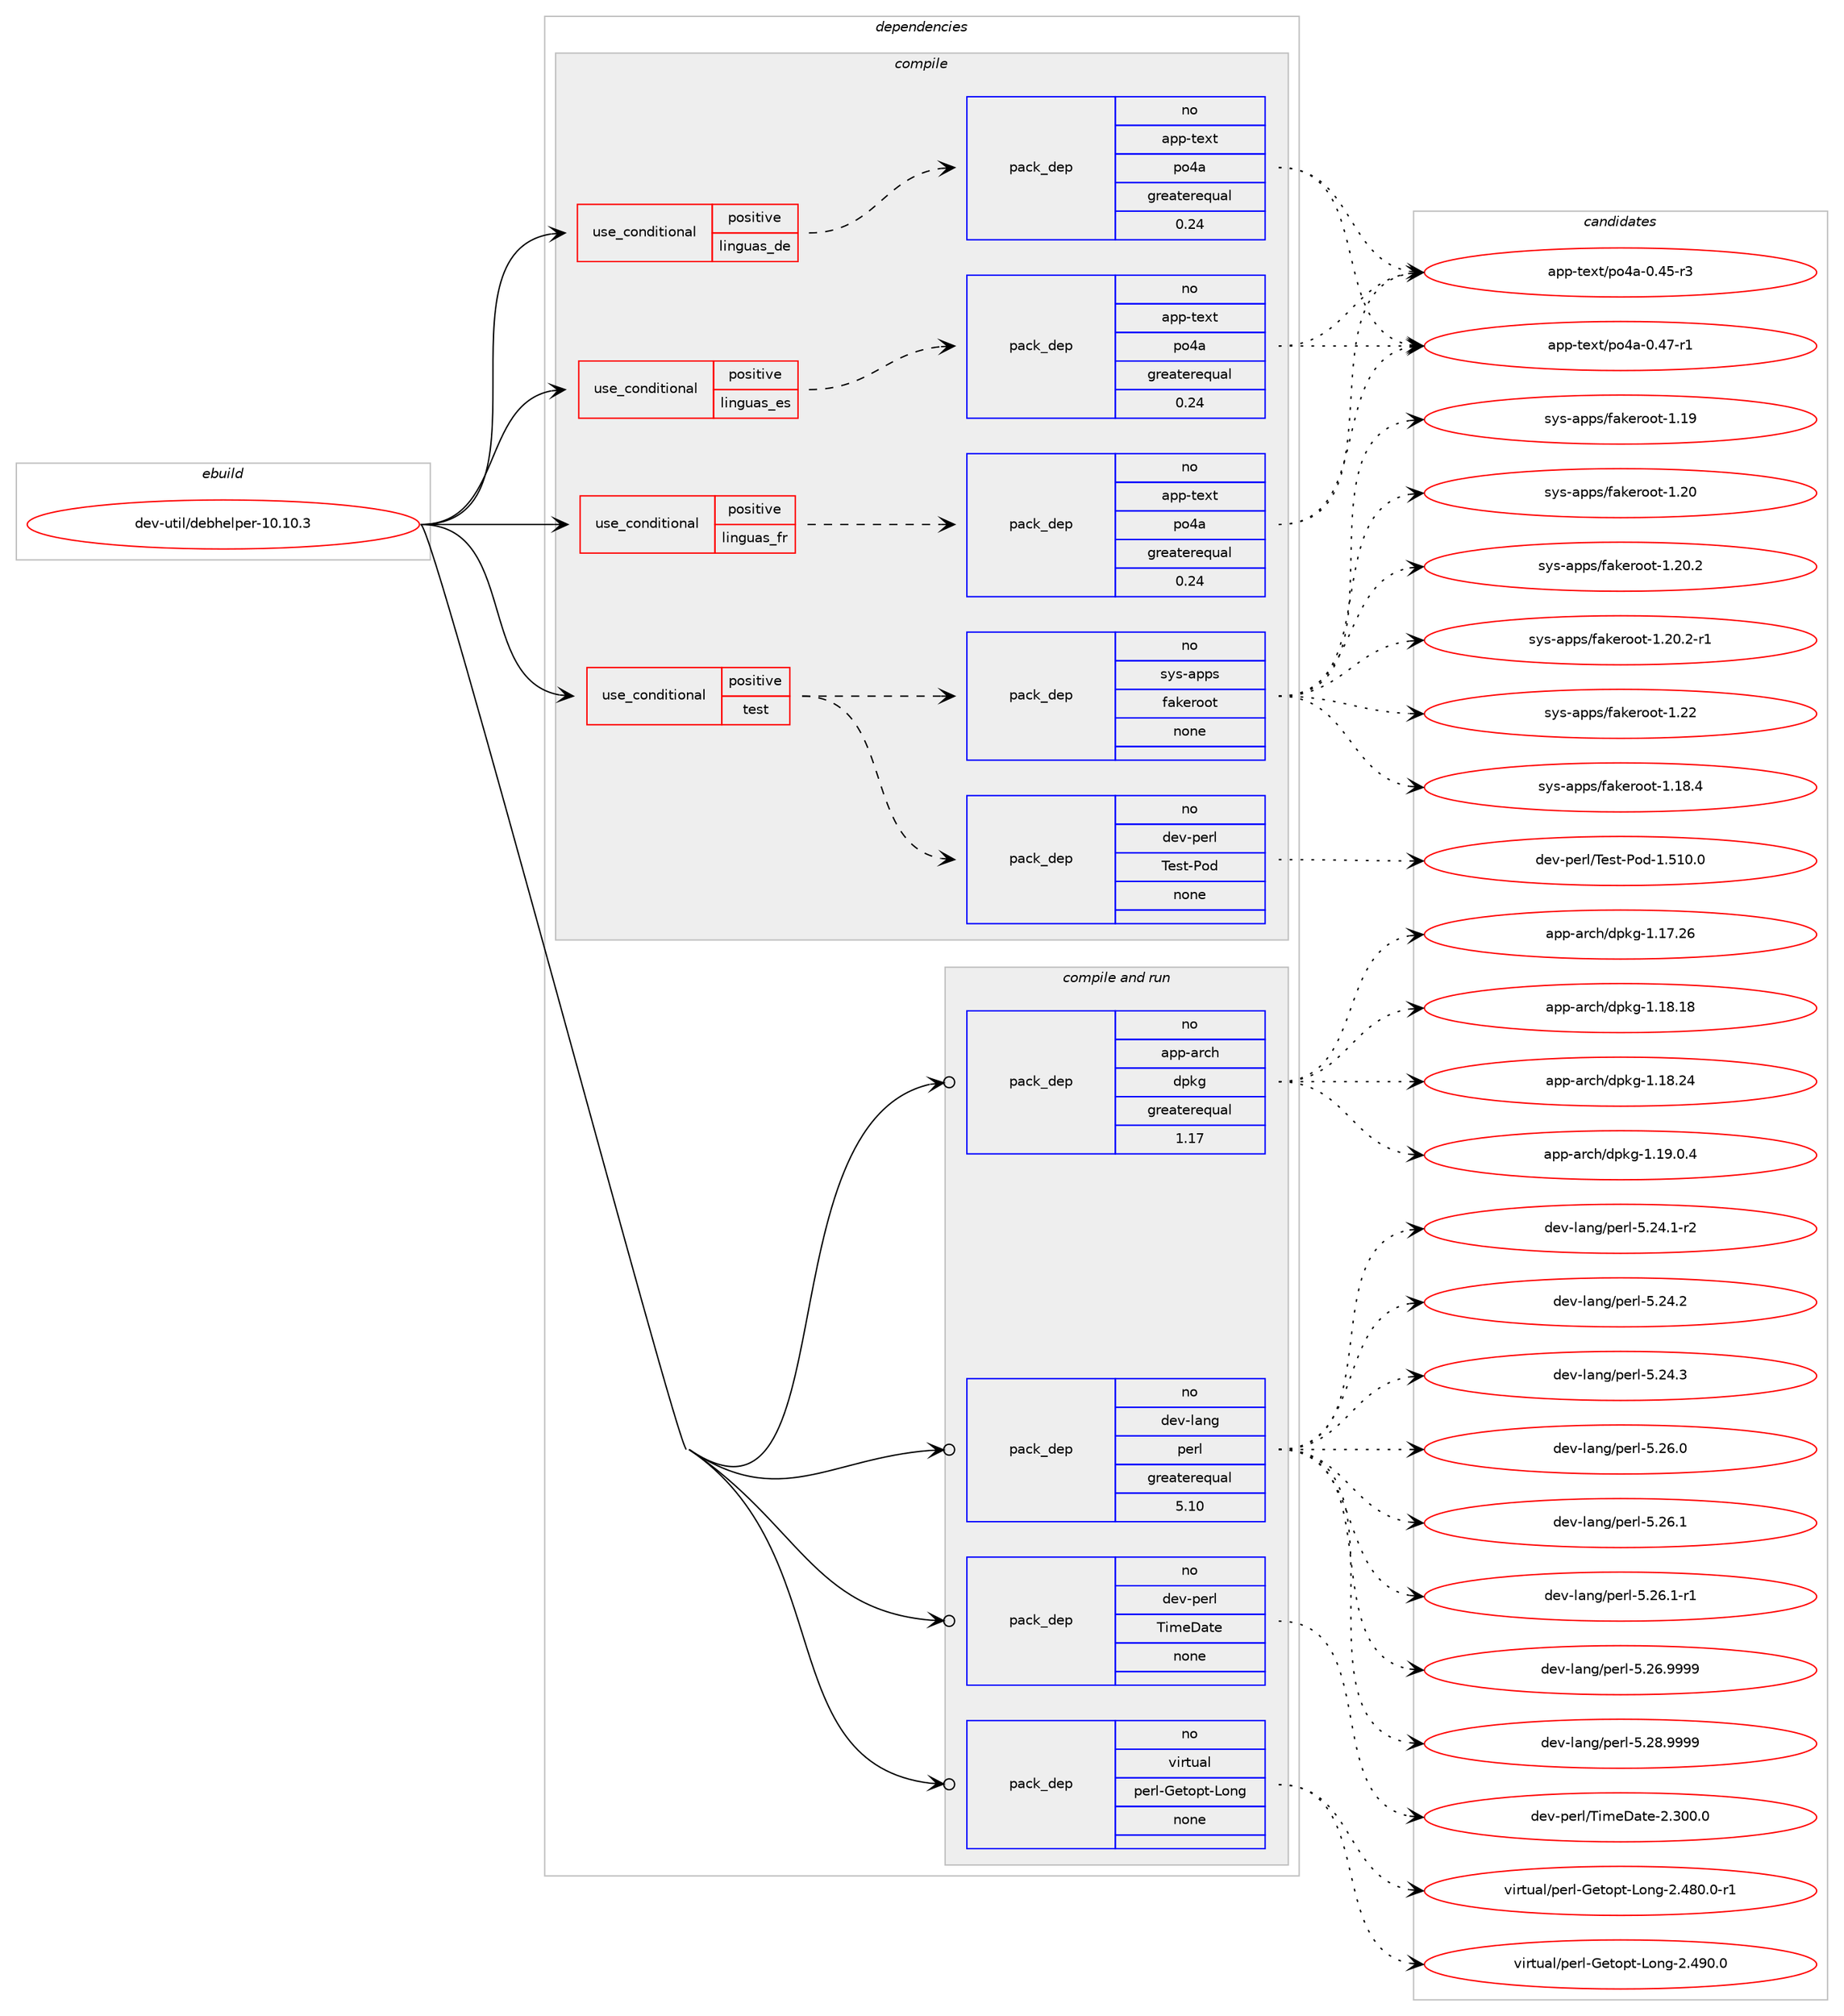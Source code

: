 digraph prolog {

# *************
# Graph options
# *************

newrank=true;
concentrate=true;
compound=true;
graph [rankdir=LR,fontname=Helvetica,fontsize=10,ranksep=1.5];#, ranksep=2.5, nodesep=0.2];
edge  [arrowhead=vee];
node  [fontname=Helvetica,fontsize=10];

# **********
# The ebuild
# **********

subgraph cluster_leftcol {
color=gray;
rank=same;
label=<<i>ebuild</i>>;
id [label="dev-util/debhelper-10.10.3", color=red, width=4, href="../dev-util/debhelper-10.10.3.svg"];
}

# ****************
# The dependencies
# ****************

subgraph cluster_midcol {
color=gray;
label=<<i>dependencies</i>>;
subgraph cluster_compile {
fillcolor="#eeeeee";
style=filled;
label=<<i>compile</i>>;
subgraph cond77965 {
dependency284581 [label=<<TABLE BORDER="0" CELLBORDER="1" CELLSPACING="0" CELLPADDING="4"><TR><TD ROWSPAN="3" CELLPADDING="10">use_conditional</TD></TR><TR><TD>positive</TD></TR><TR><TD>linguas_de</TD></TR></TABLE>>, shape=none, color=red];
subgraph pack202395 {
dependency284582 [label=<<TABLE BORDER="0" CELLBORDER="1" CELLSPACING="0" CELLPADDING="4" WIDTH="220"><TR><TD ROWSPAN="6" CELLPADDING="30">pack_dep</TD></TR><TR><TD WIDTH="110">no</TD></TR><TR><TD>app-text</TD></TR><TR><TD>po4a</TD></TR><TR><TD>greaterequal</TD></TR><TR><TD>0.24</TD></TR></TABLE>>, shape=none, color=blue];
}
dependency284581:e -> dependency284582:w [weight=20,style="dashed",arrowhead="vee"];
}
id:e -> dependency284581:w [weight=20,style="solid",arrowhead="vee"];
subgraph cond77966 {
dependency284583 [label=<<TABLE BORDER="0" CELLBORDER="1" CELLSPACING="0" CELLPADDING="4"><TR><TD ROWSPAN="3" CELLPADDING="10">use_conditional</TD></TR><TR><TD>positive</TD></TR><TR><TD>linguas_es</TD></TR></TABLE>>, shape=none, color=red];
subgraph pack202396 {
dependency284584 [label=<<TABLE BORDER="0" CELLBORDER="1" CELLSPACING="0" CELLPADDING="4" WIDTH="220"><TR><TD ROWSPAN="6" CELLPADDING="30">pack_dep</TD></TR><TR><TD WIDTH="110">no</TD></TR><TR><TD>app-text</TD></TR><TR><TD>po4a</TD></TR><TR><TD>greaterequal</TD></TR><TR><TD>0.24</TD></TR></TABLE>>, shape=none, color=blue];
}
dependency284583:e -> dependency284584:w [weight=20,style="dashed",arrowhead="vee"];
}
id:e -> dependency284583:w [weight=20,style="solid",arrowhead="vee"];
subgraph cond77967 {
dependency284585 [label=<<TABLE BORDER="0" CELLBORDER="1" CELLSPACING="0" CELLPADDING="4"><TR><TD ROWSPAN="3" CELLPADDING="10">use_conditional</TD></TR><TR><TD>positive</TD></TR><TR><TD>linguas_fr</TD></TR></TABLE>>, shape=none, color=red];
subgraph pack202397 {
dependency284586 [label=<<TABLE BORDER="0" CELLBORDER="1" CELLSPACING="0" CELLPADDING="4" WIDTH="220"><TR><TD ROWSPAN="6" CELLPADDING="30">pack_dep</TD></TR><TR><TD WIDTH="110">no</TD></TR><TR><TD>app-text</TD></TR><TR><TD>po4a</TD></TR><TR><TD>greaterequal</TD></TR><TR><TD>0.24</TD></TR></TABLE>>, shape=none, color=blue];
}
dependency284585:e -> dependency284586:w [weight=20,style="dashed",arrowhead="vee"];
}
id:e -> dependency284585:w [weight=20,style="solid",arrowhead="vee"];
subgraph cond77968 {
dependency284587 [label=<<TABLE BORDER="0" CELLBORDER="1" CELLSPACING="0" CELLPADDING="4"><TR><TD ROWSPAN="3" CELLPADDING="10">use_conditional</TD></TR><TR><TD>positive</TD></TR><TR><TD>test</TD></TR></TABLE>>, shape=none, color=red];
subgraph pack202398 {
dependency284588 [label=<<TABLE BORDER="0" CELLBORDER="1" CELLSPACING="0" CELLPADDING="4" WIDTH="220"><TR><TD ROWSPAN="6" CELLPADDING="30">pack_dep</TD></TR><TR><TD WIDTH="110">no</TD></TR><TR><TD>dev-perl</TD></TR><TR><TD>Test-Pod</TD></TR><TR><TD>none</TD></TR><TR><TD></TD></TR></TABLE>>, shape=none, color=blue];
}
dependency284587:e -> dependency284588:w [weight=20,style="dashed",arrowhead="vee"];
subgraph pack202399 {
dependency284589 [label=<<TABLE BORDER="0" CELLBORDER="1" CELLSPACING="0" CELLPADDING="4" WIDTH="220"><TR><TD ROWSPAN="6" CELLPADDING="30">pack_dep</TD></TR><TR><TD WIDTH="110">no</TD></TR><TR><TD>sys-apps</TD></TR><TR><TD>fakeroot</TD></TR><TR><TD>none</TD></TR><TR><TD></TD></TR></TABLE>>, shape=none, color=blue];
}
dependency284587:e -> dependency284589:w [weight=20,style="dashed",arrowhead="vee"];
}
id:e -> dependency284587:w [weight=20,style="solid",arrowhead="vee"];
}
subgraph cluster_compileandrun {
fillcolor="#eeeeee";
style=filled;
label=<<i>compile and run</i>>;
subgraph pack202400 {
dependency284590 [label=<<TABLE BORDER="0" CELLBORDER="1" CELLSPACING="0" CELLPADDING="4" WIDTH="220"><TR><TD ROWSPAN="6" CELLPADDING="30">pack_dep</TD></TR><TR><TD WIDTH="110">no</TD></TR><TR><TD>app-arch</TD></TR><TR><TD>dpkg</TD></TR><TR><TD>greaterequal</TD></TR><TR><TD>1.17</TD></TR></TABLE>>, shape=none, color=blue];
}
id:e -> dependency284590:w [weight=20,style="solid",arrowhead="odotvee"];
subgraph pack202401 {
dependency284591 [label=<<TABLE BORDER="0" CELLBORDER="1" CELLSPACING="0" CELLPADDING="4" WIDTH="220"><TR><TD ROWSPAN="6" CELLPADDING="30">pack_dep</TD></TR><TR><TD WIDTH="110">no</TD></TR><TR><TD>dev-lang</TD></TR><TR><TD>perl</TD></TR><TR><TD>greaterequal</TD></TR><TR><TD>5.10</TD></TR></TABLE>>, shape=none, color=blue];
}
id:e -> dependency284591:w [weight=20,style="solid",arrowhead="odotvee"];
subgraph pack202402 {
dependency284592 [label=<<TABLE BORDER="0" CELLBORDER="1" CELLSPACING="0" CELLPADDING="4" WIDTH="220"><TR><TD ROWSPAN="6" CELLPADDING="30">pack_dep</TD></TR><TR><TD WIDTH="110">no</TD></TR><TR><TD>dev-perl</TD></TR><TR><TD>TimeDate</TD></TR><TR><TD>none</TD></TR><TR><TD></TD></TR></TABLE>>, shape=none, color=blue];
}
id:e -> dependency284592:w [weight=20,style="solid",arrowhead="odotvee"];
subgraph pack202403 {
dependency284593 [label=<<TABLE BORDER="0" CELLBORDER="1" CELLSPACING="0" CELLPADDING="4" WIDTH="220"><TR><TD ROWSPAN="6" CELLPADDING="30">pack_dep</TD></TR><TR><TD WIDTH="110">no</TD></TR><TR><TD>virtual</TD></TR><TR><TD>perl-Getopt-Long</TD></TR><TR><TD>none</TD></TR><TR><TD></TD></TR></TABLE>>, shape=none, color=blue];
}
id:e -> dependency284593:w [weight=20,style="solid",arrowhead="odotvee"];
}
subgraph cluster_run {
fillcolor="#eeeeee";
style=filled;
label=<<i>run</i>>;
}
}

# **************
# The candidates
# **************

subgraph cluster_choices {
rank=same;
color=gray;
label=<<i>candidates</i>>;

subgraph choice202395 {
color=black;
nodesep=1;
choice971121124511610112011647112111529745484652534511451 [label="app-text/po4a-0.45-r3", color=red, width=4,href="../app-text/po4a-0.45-r3.svg"];
choice971121124511610112011647112111529745484652554511449 [label="app-text/po4a-0.47-r1", color=red, width=4,href="../app-text/po4a-0.47-r1.svg"];
dependency284582:e -> choice971121124511610112011647112111529745484652534511451:w [style=dotted,weight="100"];
dependency284582:e -> choice971121124511610112011647112111529745484652554511449:w [style=dotted,weight="100"];
}
subgraph choice202396 {
color=black;
nodesep=1;
choice971121124511610112011647112111529745484652534511451 [label="app-text/po4a-0.45-r3", color=red, width=4,href="../app-text/po4a-0.45-r3.svg"];
choice971121124511610112011647112111529745484652554511449 [label="app-text/po4a-0.47-r1", color=red, width=4,href="../app-text/po4a-0.47-r1.svg"];
dependency284584:e -> choice971121124511610112011647112111529745484652534511451:w [style=dotted,weight="100"];
dependency284584:e -> choice971121124511610112011647112111529745484652554511449:w [style=dotted,weight="100"];
}
subgraph choice202397 {
color=black;
nodesep=1;
choice971121124511610112011647112111529745484652534511451 [label="app-text/po4a-0.45-r3", color=red, width=4,href="../app-text/po4a-0.45-r3.svg"];
choice971121124511610112011647112111529745484652554511449 [label="app-text/po4a-0.47-r1", color=red, width=4,href="../app-text/po4a-0.47-r1.svg"];
dependency284586:e -> choice971121124511610112011647112111529745484652534511451:w [style=dotted,weight="100"];
dependency284586:e -> choice971121124511610112011647112111529745484652554511449:w [style=dotted,weight="100"];
}
subgraph choice202398 {
color=black;
nodesep=1;
choice10010111845112101114108478410111511645801111004549465349484648 [label="dev-perl/Test-Pod-1.510.0", color=red, width=4,href="../dev-perl/Test-Pod-1.510.0.svg"];
dependency284588:e -> choice10010111845112101114108478410111511645801111004549465349484648:w [style=dotted,weight="100"];
}
subgraph choice202399 {
color=black;
nodesep=1;
choice1151211154597112112115471029710710111411111111645494649564652 [label="sys-apps/fakeroot-1.18.4", color=red, width=4,href="../sys-apps/fakeroot-1.18.4.svg"];
choice115121115459711211211547102971071011141111111164549464957 [label="sys-apps/fakeroot-1.19", color=red, width=4,href="../sys-apps/fakeroot-1.19.svg"];
choice115121115459711211211547102971071011141111111164549465048 [label="sys-apps/fakeroot-1.20", color=red, width=4,href="../sys-apps/fakeroot-1.20.svg"];
choice1151211154597112112115471029710710111411111111645494650484650 [label="sys-apps/fakeroot-1.20.2", color=red, width=4,href="../sys-apps/fakeroot-1.20.2.svg"];
choice11512111545971121121154710297107101114111111116454946504846504511449 [label="sys-apps/fakeroot-1.20.2-r1", color=red, width=4,href="../sys-apps/fakeroot-1.20.2-r1.svg"];
choice115121115459711211211547102971071011141111111164549465050 [label="sys-apps/fakeroot-1.22", color=red, width=4,href="../sys-apps/fakeroot-1.22.svg"];
dependency284589:e -> choice1151211154597112112115471029710710111411111111645494649564652:w [style=dotted,weight="100"];
dependency284589:e -> choice115121115459711211211547102971071011141111111164549464957:w [style=dotted,weight="100"];
dependency284589:e -> choice115121115459711211211547102971071011141111111164549465048:w [style=dotted,weight="100"];
dependency284589:e -> choice1151211154597112112115471029710710111411111111645494650484650:w [style=dotted,weight="100"];
dependency284589:e -> choice11512111545971121121154710297107101114111111116454946504846504511449:w [style=dotted,weight="100"];
dependency284589:e -> choice115121115459711211211547102971071011141111111164549465050:w [style=dotted,weight="100"];
}
subgraph choice202400 {
color=black;
nodesep=1;
choice97112112459711499104471001121071034549464955465054 [label="app-arch/dpkg-1.17.26", color=red, width=4,href="../app-arch/dpkg-1.17.26.svg"];
choice97112112459711499104471001121071034549464956464956 [label="app-arch/dpkg-1.18.18", color=red, width=4,href="../app-arch/dpkg-1.18.18.svg"];
choice97112112459711499104471001121071034549464956465052 [label="app-arch/dpkg-1.18.24", color=red, width=4,href="../app-arch/dpkg-1.18.24.svg"];
choice9711211245971149910447100112107103454946495746484652 [label="app-arch/dpkg-1.19.0.4", color=red, width=4,href="../app-arch/dpkg-1.19.0.4.svg"];
dependency284590:e -> choice97112112459711499104471001121071034549464955465054:w [style=dotted,weight="100"];
dependency284590:e -> choice97112112459711499104471001121071034549464956464956:w [style=dotted,weight="100"];
dependency284590:e -> choice97112112459711499104471001121071034549464956465052:w [style=dotted,weight="100"];
dependency284590:e -> choice9711211245971149910447100112107103454946495746484652:w [style=dotted,weight="100"];
}
subgraph choice202401 {
color=black;
nodesep=1;
choice100101118451089711010347112101114108455346505246494511450 [label="dev-lang/perl-5.24.1-r2", color=red, width=4,href="../dev-lang/perl-5.24.1-r2.svg"];
choice10010111845108971101034711210111410845534650524650 [label="dev-lang/perl-5.24.2", color=red, width=4,href="../dev-lang/perl-5.24.2.svg"];
choice10010111845108971101034711210111410845534650524651 [label="dev-lang/perl-5.24.3", color=red, width=4,href="../dev-lang/perl-5.24.3.svg"];
choice10010111845108971101034711210111410845534650544648 [label="dev-lang/perl-5.26.0", color=red, width=4,href="../dev-lang/perl-5.26.0.svg"];
choice10010111845108971101034711210111410845534650544649 [label="dev-lang/perl-5.26.1", color=red, width=4,href="../dev-lang/perl-5.26.1.svg"];
choice100101118451089711010347112101114108455346505446494511449 [label="dev-lang/perl-5.26.1-r1", color=red, width=4,href="../dev-lang/perl-5.26.1-r1.svg"];
choice10010111845108971101034711210111410845534650544657575757 [label="dev-lang/perl-5.26.9999", color=red, width=4,href="../dev-lang/perl-5.26.9999.svg"];
choice10010111845108971101034711210111410845534650564657575757 [label="dev-lang/perl-5.28.9999", color=red, width=4,href="../dev-lang/perl-5.28.9999.svg"];
dependency284591:e -> choice100101118451089711010347112101114108455346505246494511450:w [style=dotted,weight="100"];
dependency284591:e -> choice10010111845108971101034711210111410845534650524650:w [style=dotted,weight="100"];
dependency284591:e -> choice10010111845108971101034711210111410845534650524651:w [style=dotted,weight="100"];
dependency284591:e -> choice10010111845108971101034711210111410845534650544648:w [style=dotted,weight="100"];
dependency284591:e -> choice10010111845108971101034711210111410845534650544649:w [style=dotted,weight="100"];
dependency284591:e -> choice100101118451089711010347112101114108455346505446494511449:w [style=dotted,weight="100"];
dependency284591:e -> choice10010111845108971101034711210111410845534650544657575757:w [style=dotted,weight="100"];
dependency284591:e -> choice10010111845108971101034711210111410845534650564657575757:w [style=dotted,weight="100"];
}
subgraph choice202402 {
color=black;
nodesep=1;
choice10010111845112101114108478410510910168971161014550465148484648 [label="dev-perl/TimeDate-2.300.0", color=red, width=4,href="../dev-perl/TimeDate-2.300.0.svg"];
dependency284592:e -> choice10010111845112101114108478410510910168971161014550465148484648:w [style=dotted,weight="100"];
}
subgraph choice202403 {
color=black;
nodesep=1;
choice11810511411611797108471121011141084571101116111112116457611111010345504652564846484511449 [label="virtual/perl-Getopt-Long-2.480.0-r1", color=red, width=4,href="../virtual/perl-Getopt-Long-2.480.0-r1.svg"];
choice1181051141161179710847112101114108457110111611111211645761111101034550465257484648 [label="virtual/perl-Getopt-Long-2.490.0", color=red, width=4,href="../virtual/perl-Getopt-Long-2.490.0.svg"];
dependency284593:e -> choice11810511411611797108471121011141084571101116111112116457611111010345504652564846484511449:w [style=dotted,weight="100"];
dependency284593:e -> choice1181051141161179710847112101114108457110111611111211645761111101034550465257484648:w [style=dotted,weight="100"];
}
}

}
